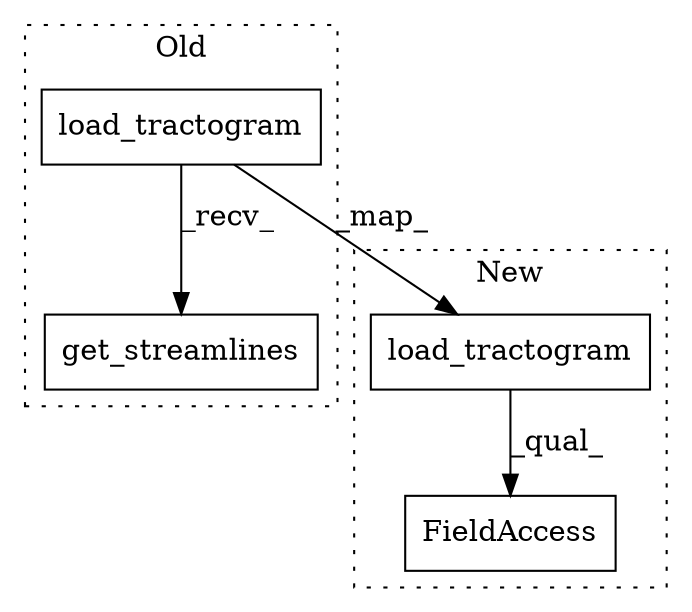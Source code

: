digraph G {
subgraph cluster0 {
1 [label="load_tractogram" a="32" s="3722,3760" l="16,1" shape="box"];
4 [label="get_streamlines" a="32" s="3762" l="17" shape="box"];
label = "Old";
style="dotted";
}
subgraph cluster1 {
2 [label="load_tractogram" a="32" s="3539,3577" l="16,1" shape="box"];
3 [label="FieldAccess" a="22" s="3539" l="51" shape="box"];
label = "New";
style="dotted";
}
1 -> 4 [label="_recv_"];
1 -> 2 [label="_map_"];
2 -> 3 [label="_qual_"];
}